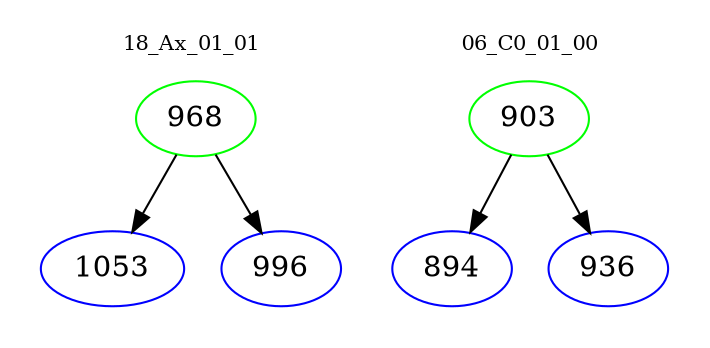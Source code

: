 digraph{
subgraph cluster_0 {
color = white
label = "18_Ax_01_01";
fontsize=10;
T0_968 [label="968", color="green"]
T0_968 -> T0_1053 [color="black"]
T0_1053 [label="1053", color="blue"]
T0_968 -> T0_996 [color="black"]
T0_996 [label="996", color="blue"]
}
subgraph cluster_1 {
color = white
label = "06_C0_01_00";
fontsize=10;
T1_903 [label="903", color="green"]
T1_903 -> T1_894 [color="black"]
T1_894 [label="894", color="blue"]
T1_903 -> T1_936 [color="black"]
T1_936 [label="936", color="blue"]
}
}
